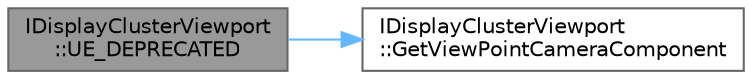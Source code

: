 digraph "IDisplayClusterViewport::UE_DEPRECATED"
{
 // INTERACTIVE_SVG=YES
 // LATEX_PDF_SIZE
  bgcolor="transparent";
  edge [fontname=Helvetica,fontsize=10,labelfontname=Helvetica,labelfontsize=10];
  node [fontname=Helvetica,fontsize=10,shape=box,height=0.2,width=0.4];
  rankdir="LR";
  Node1 [id="Node000001",label="IDisplayClusterViewport\l::UE_DEPRECATED",height=0.2,width=0.4,color="gray40", fillcolor="grey60", style="filled", fontcolor="black",tooltip="Return view point camera component for this viewport."];
  Node1 -> Node2 [id="edge1_Node000001_Node000002",color="steelblue1",style="solid",tooltip=" "];
  Node2 [id="Node000002",label="IDisplayClusterViewport\l::GetViewPointCameraComponent",height=0.2,width=0.4,color="grey40", fillcolor="white", style="filled",URL="$d6/ddc/classIDisplayClusterViewport.html#a106515f8a48fe8157e3ec10b55f4732f",tooltip="Return view point camera component for this viewport."];
}

